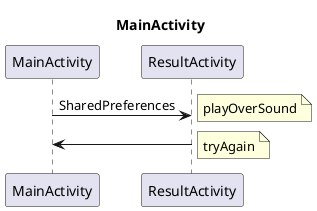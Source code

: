 @startuml
scale 1
title MainActivity 

MainActivity->ResultActivity : SharedPreferences
note right : playOverSound 
ResultActivity -> MainActivity
note right
tryAgain
end note
@enduml